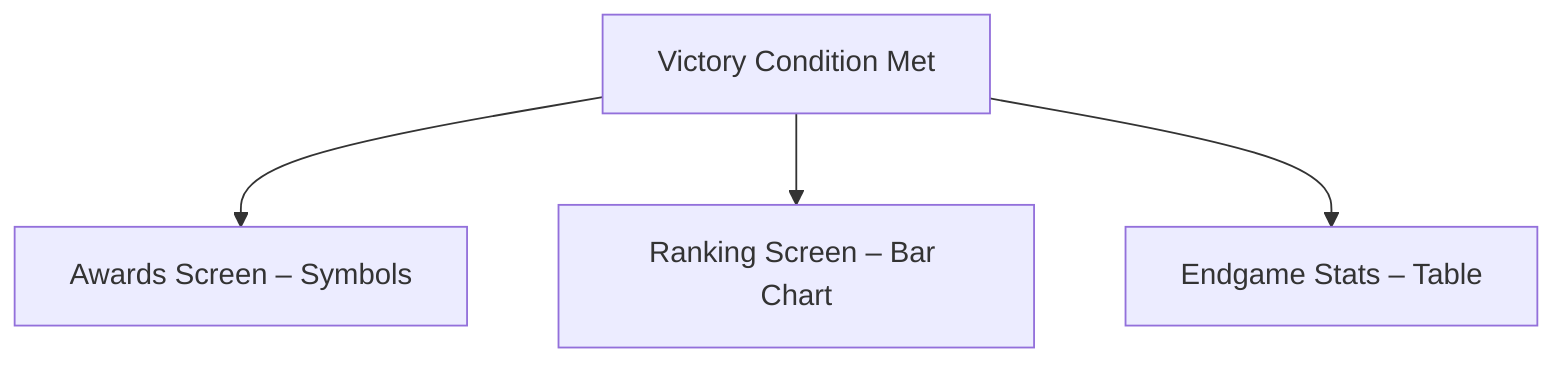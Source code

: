 flowchart TD
    Victory[Victory Condition Met]
    Awards[Awards Screen – Symbols]
    Ranking[Ranking Screen – Bar Chart]
    Stats[Endgame Stats – Table]

    Victory --> Awards
    Victory --> Ranking
    Victory --> Stats